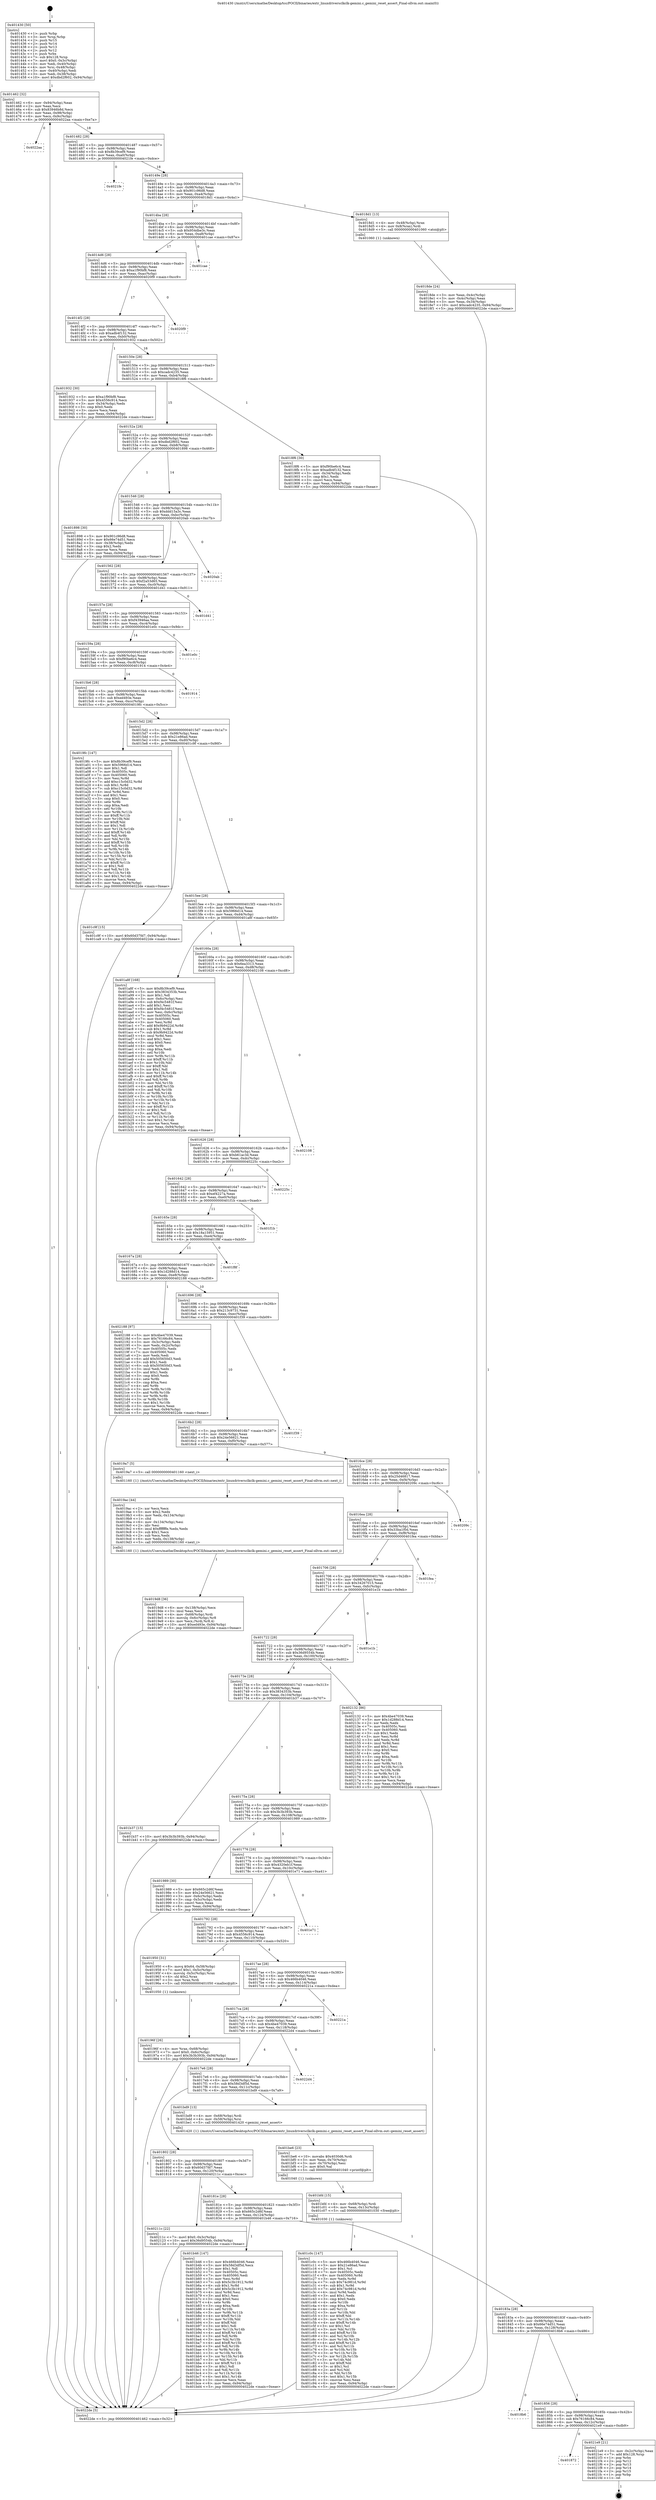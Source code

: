 digraph "0x401430" {
  label = "0x401430 (/mnt/c/Users/mathe/Desktop/tcc/POCII/binaries/extr_linuxdriversclkclk-gemini.c_gemini_reset_assert_Final-ollvm.out::main(0))"
  labelloc = "t"
  node[shape=record]

  Entry [label="",width=0.3,height=0.3,shape=circle,fillcolor=black,style=filled]
  "0x401462" [label="{
     0x401462 [32]\l
     | [instrs]\l
     &nbsp;&nbsp;0x401462 \<+6\>: mov -0x94(%rbp),%eax\l
     &nbsp;&nbsp;0x401468 \<+2\>: mov %eax,%ecx\l
     &nbsp;&nbsp;0x40146a \<+6\>: sub $0x83946b8d,%ecx\l
     &nbsp;&nbsp;0x401470 \<+6\>: mov %eax,-0x98(%rbp)\l
     &nbsp;&nbsp;0x401476 \<+6\>: mov %ecx,-0x9c(%rbp)\l
     &nbsp;&nbsp;0x40147c \<+6\>: je 00000000004022aa \<main+0xe7a\>\l
  }"]
  "0x4022aa" [label="{
     0x4022aa\l
  }", style=dashed]
  "0x401482" [label="{
     0x401482 [28]\l
     | [instrs]\l
     &nbsp;&nbsp;0x401482 \<+5\>: jmp 0000000000401487 \<main+0x57\>\l
     &nbsp;&nbsp;0x401487 \<+6\>: mov -0x98(%rbp),%eax\l
     &nbsp;&nbsp;0x40148d \<+5\>: sub $0x8b39cef9,%eax\l
     &nbsp;&nbsp;0x401492 \<+6\>: mov %eax,-0xa0(%rbp)\l
     &nbsp;&nbsp;0x401498 \<+6\>: je 00000000004021fe \<main+0xdce\>\l
  }"]
  Exit [label="",width=0.3,height=0.3,shape=circle,fillcolor=black,style=filled,peripheries=2]
  "0x4021fe" [label="{
     0x4021fe\l
  }", style=dashed]
  "0x40149e" [label="{
     0x40149e [28]\l
     | [instrs]\l
     &nbsp;&nbsp;0x40149e \<+5\>: jmp 00000000004014a3 \<main+0x73\>\l
     &nbsp;&nbsp;0x4014a3 \<+6\>: mov -0x98(%rbp),%eax\l
     &nbsp;&nbsp;0x4014a9 \<+5\>: sub $0x901c96d8,%eax\l
     &nbsp;&nbsp;0x4014ae \<+6\>: mov %eax,-0xa4(%rbp)\l
     &nbsp;&nbsp;0x4014b4 \<+6\>: je 00000000004018d1 \<main+0x4a1\>\l
  }"]
  "0x401872" [label="{
     0x401872\l
  }", style=dashed]
  "0x4018d1" [label="{
     0x4018d1 [13]\l
     | [instrs]\l
     &nbsp;&nbsp;0x4018d1 \<+4\>: mov -0x48(%rbp),%rax\l
     &nbsp;&nbsp;0x4018d5 \<+4\>: mov 0x8(%rax),%rdi\l
     &nbsp;&nbsp;0x4018d9 \<+5\>: call 0000000000401060 \<atoi@plt\>\l
     | [calls]\l
     &nbsp;&nbsp;0x401060 \{1\} (unknown)\l
  }"]
  "0x4014ba" [label="{
     0x4014ba [28]\l
     | [instrs]\l
     &nbsp;&nbsp;0x4014ba \<+5\>: jmp 00000000004014bf \<main+0x8f\>\l
     &nbsp;&nbsp;0x4014bf \<+6\>: mov -0x98(%rbp),%eax\l
     &nbsp;&nbsp;0x4014c5 \<+5\>: sub $0x954dbe3c,%eax\l
     &nbsp;&nbsp;0x4014ca \<+6\>: mov %eax,-0xa8(%rbp)\l
     &nbsp;&nbsp;0x4014d0 \<+6\>: je 0000000000401cae \<main+0x87e\>\l
  }"]
  "0x4021e9" [label="{
     0x4021e9 [21]\l
     | [instrs]\l
     &nbsp;&nbsp;0x4021e9 \<+3\>: mov -0x2c(%rbp),%eax\l
     &nbsp;&nbsp;0x4021ec \<+7\>: add $0x128,%rsp\l
     &nbsp;&nbsp;0x4021f3 \<+1\>: pop %rbx\l
     &nbsp;&nbsp;0x4021f4 \<+2\>: pop %r12\l
     &nbsp;&nbsp;0x4021f6 \<+2\>: pop %r13\l
     &nbsp;&nbsp;0x4021f8 \<+2\>: pop %r14\l
     &nbsp;&nbsp;0x4021fa \<+2\>: pop %r15\l
     &nbsp;&nbsp;0x4021fc \<+1\>: pop %rbp\l
     &nbsp;&nbsp;0x4021fd \<+1\>: ret\l
  }"]
  "0x401cae" [label="{
     0x401cae\l
  }", style=dashed]
  "0x4014d6" [label="{
     0x4014d6 [28]\l
     | [instrs]\l
     &nbsp;&nbsp;0x4014d6 \<+5\>: jmp 00000000004014db \<main+0xab\>\l
     &nbsp;&nbsp;0x4014db \<+6\>: mov -0x98(%rbp),%eax\l
     &nbsp;&nbsp;0x4014e1 \<+5\>: sub $0xa1f90bf8,%eax\l
     &nbsp;&nbsp;0x4014e6 \<+6\>: mov %eax,-0xac(%rbp)\l
     &nbsp;&nbsp;0x4014ec \<+6\>: je 00000000004020f9 \<main+0xcc9\>\l
  }"]
  "0x401856" [label="{
     0x401856 [28]\l
     | [instrs]\l
     &nbsp;&nbsp;0x401856 \<+5\>: jmp 000000000040185b \<main+0x42b\>\l
     &nbsp;&nbsp;0x40185b \<+6\>: mov -0x98(%rbp),%eax\l
     &nbsp;&nbsp;0x401861 \<+5\>: sub $0x76166c84,%eax\l
     &nbsp;&nbsp;0x401866 \<+6\>: mov %eax,-0x12c(%rbp)\l
     &nbsp;&nbsp;0x40186c \<+6\>: je 00000000004021e9 \<main+0xdb9\>\l
  }"]
  "0x4020f9" [label="{
     0x4020f9\l
  }", style=dashed]
  "0x4014f2" [label="{
     0x4014f2 [28]\l
     | [instrs]\l
     &nbsp;&nbsp;0x4014f2 \<+5\>: jmp 00000000004014f7 \<main+0xc7\>\l
     &nbsp;&nbsp;0x4014f7 \<+6\>: mov -0x98(%rbp),%eax\l
     &nbsp;&nbsp;0x4014fd \<+5\>: sub $0xadb4f132,%eax\l
     &nbsp;&nbsp;0x401502 \<+6\>: mov %eax,-0xb0(%rbp)\l
     &nbsp;&nbsp;0x401508 \<+6\>: je 0000000000401932 \<main+0x502\>\l
  }"]
  "0x4018b6" [label="{
     0x4018b6\l
  }", style=dashed]
  "0x401932" [label="{
     0x401932 [30]\l
     | [instrs]\l
     &nbsp;&nbsp;0x401932 \<+5\>: mov $0xa1f90bf8,%eax\l
     &nbsp;&nbsp;0x401937 \<+5\>: mov $0x4556c914,%ecx\l
     &nbsp;&nbsp;0x40193c \<+3\>: mov -0x34(%rbp),%edx\l
     &nbsp;&nbsp;0x40193f \<+3\>: cmp $0x0,%edx\l
     &nbsp;&nbsp;0x401942 \<+3\>: cmove %ecx,%eax\l
     &nbsp;&nbsp;0x401945 \<+6\>: mov %eax,-0x94(%rbp)\l
     &nbsp;&nbsp;0x40194b \<+5\>: jmp 00000000004022de \<main+0xeae\>\l
  }"]
  "0x40150e" [label="{
     0x40150e [28]\l
     | [instrs]\l
     &nbsp;&nbsp;0x40150e \<+5\>: jmp 0000000000401513 \<main+0xe3\>\l
     &nbsp;&nbsp;0x401513 \<+6\>: mov -0x98(%rbp),%eax\l
     &nbsp;&nbsp;0x401519 \<+5\>: sub $0xcadc4235,%eax\l
     &nbsp;&nbsp;0x40151e \<+6\>: mov %eax,-0xb4(%rbp)\l
     &nbsp;&nbsp;0x401524 \<+6\>: je 00000000004018f6 \<main+0x4c6\>\l
  }"]
  "0x401c0c" [label="{
     0x401c0c [147]\l
     | [instrs]\l
     &nbsp;&nbsp;0x401c0c \<+5\>: mov $0x466b4046,%eax\l
     &nbsp;&nbsp;0x401c11 \<+5\>: mov $0x21e86ad,%esi\l
     &nbsp;&nbsp;0x401c16 \<+2\>: mov $0x1,%cl\l
     &nbsp;&nbsp;0x401c18 \<+7\>: mov 0x40505c,%edx\l
     &nbsp;&nbsp;0x401c1f \<+8\>: mov 0x405060,%r8d\l
     &nbsp;&nbsp;0x401c27 \<+3\>: mov %edx,%r9d\l
     &nbsp;&nbsp;0x401c2a \<+7\>: sub $0x74c981d,%r9d\l
     &nbsp;&nbsp;0x401c31 \<+4\>: sub $0x1,%r9d\l
     &nbsp;&nbsp;0x401c35 \<+7\>: add $0x74c981d,%r9d\l
     &nbsp;&nbsp;0x401c3c \<+4\>: imul %r9d,%edx\l
     &nbsp;&nbsp;0x401c40 \<+3\>: and $0x1,%edx\l
     &nbsp;&nbsp;0x401c43 \<+3\>: cmp $0x0,%edx\l
     &nbsp;&nbsp;0x401c46 \<+4\>: sete %r10b\l
     &nbsp;&nbsp;0x401c4a \<+4\>: cmp $0xa,%r8d\l
     &nbsp;&nbsp;0x401c4e \<+4\>: setl %r11b\l
     &nbsp;&nbsp;0x401c52 \<+3\>: mov %r10b,%bl\l
     &nbsp;&nbsp;0x401c55 \<+3\>: xor $0xff,%bl\l
     &nbsp;&nbsp;0x401c58 \<+3\>: mov %r11b,%r14b\l
     &nbsp;&nbsp;0x401c5b \<+4\>: xor $0xff,%r14b\l
     &nbsp;&nbsp;0x401c5f \<+3\>: xor $0x1,%cl\l
     &nbsp;&nbsp;0x401c62 \<+3\>: mov %bl,%r15b\l
     &nbsp;&nbsp;0x401c65 \<+4\>: and $0xff,%r15b\l
     &nbsp;&nbsp;0x401c69 \<+3\>: and %cl,%r10b\l
     &nbsp;&nbsp;0x401c6c \<+3\>: mov %r14b,%r12b\l
     &nbsp;&nbsp;0x401c6f \<+4\>: and $0xff,%r12b\l
     &nbsp;&nbsp;0x401c73 \<+3\>: and %cl,%r11b\l
     &nbsp;&nbsp;0x401c76 \<+3\>: or %r10b,%r15b\l
     &nbsp;&nbsp;0x401c79 \<+3\>: or %r11b,%r12b\l
     &nbsp;&nbsp;0x401c7c \<+3\>: xor %r12b,%r15b\l
     &nbsp;&nbsp;0x401c7f \<+3\>: or %r14b,%bl\l
     &nbsp;&nbsp;0x401c82 \<+3\>: xor $0xff,%bl\l
     &nbsp;&nbsp;0x401c85 \<+3\>: or $0x1,%cl\l
     &nbsp;&nbsp;0x401c88 \<+2\>: and %cl,%bl\l
     &nbsp;&nbsp;0x401c8a \<+3\>: or %bl,%r15b\l
     &nbsp;&nbsp;0x401c8d \<+4\>: test $0x1,%r15b\l
     &nbsp;&nbsp;0x401c91 \<+3\>: cmovne %esi,%eax\l
     &nbsp;&nbsp;0x401c94 \<+6\>: mov %eax,-0x94(%rbp)\l
     &nbsp;&nbsp;0x401c9a \<+5\>: jmp 00000000004022de \<main+0xeae\>\l
  }"]
  "0x4018f6" [label="{
     0x4018f6 [30]\l
     | [instrs]\l
     &nbsp;&nbsp;0x4018f6 \<+5\>: mov $0xf90be6c4,%eax\l
     &nbsp;&nbsp;0x4018fb \<+5\>: mov $0xadb4f132,%ecx\l
     &nbsp;&nbsp;0x401900 \<+3\>: mov -0x34(%rbp),%edx\l
     &nbsp;&nbsp;0x401903 \<+3\>: cmp $0x1,%edx\l
     &nbsp;&nbsp;0x401906 \<+3\>: cmovl %ecx,%eax\l
     &nbsp;&nbsp;0x401909 \<+6\>: mov %eax,-0x94(%rbp)\l
     &nbsp;&nbsp;0x40190f \<+5\>: jmp 00000000004022de \<main+0xeae\>\l
  }"]
  "0x40152a" [label="{
     0x40152a [28]\l
     | [instrs]\l
     &nbsp;&nbsp;0x40152a \<+5\>: jmp 000000000040152f \<main+0xff\>\l
     &nbsp;&nbsp;0x40152f \<+6\>: mov -0x98(%rbp),%eax\l
     &nbsp;&nbsp;0x401535 \<+5\>: sub $0xdbd2f602,%eax\l
     &nbsp;&nbsp;0x40153a \<+6\>: mov %eax,-0xb8(%rbp)\l
     &nbsp;&nbsp;0x401540 \<+6\>: je 0000000000401898 \<main+0x468\>\l
  }"]
  "0x401bfd" [label="{
     0x401bfd [15]\l
     | [instrs]\l
     &nbsp;&nbsp;0x401bfd \<+4\>: mov -0x68(%rbp),%rdi\l
     &nbsp;&nbsp;0x401c01 \<+6\>: mov %eax,-0x13c(%rbp)\l
     &nbsp;&nbsp;0x401c07 \<+5\>: call 0000000000401030 \<free@plt\>\l
     | [calls]\l
     &nbsp;&nbsp;0x401030 \{1\} (unknown)\l
  }"]
  "0x401898" [label="{
     0x401898 [30]\l
     | [instrs]\l
     &nbsp;&nbsp;0x401898 \<+5\>: mov $0x901c96d8,%eax\l
     &nbsp;&nbsp;0x40189d \<+5\>: mov $0x66e74d51,%ecx\l
     &nbsp;&nbsp;0x4018a2 \<+3\>: mov -0x38(%rbp),%edx\l
     &nbsp;&nbsp;0x4018a5 \<+3\>: cmp $0x2,%edx\l
     &nbsp;&nbsp;0x4018a8 \<+3\>: cmovne %ecx,%eax\l
     &nbsp;&nbsp;0x4018ab \<+6\>: mov %eax,-0x94(%rbp)\l
     &nbsp;&nbsp;0x4018b1 \<+5\>: jmp 00000000004022de \<main+0xeae\>\l
  }"]
  "0x401546" [label="{
     0x401546 [28]\l
     | [instrs]\l
     &nbsp;&nbsp;0x401546 \<+5\>: jmp 000000000040154b \<main+0x11b\>\l
     &nbsp;&nbsp;0x40154b \<+6\>: mov -0x98(%rbp),%eax\l
     &nbsp;&nbsp;0x401551 \<+5\>: sub $0xddd15a3c,%eax\l
     &nbsp;&nbsp;0x401556 \<+6\>: mov %eax,-0xbc(%rbp)\l
     &nbsp;&nbsp;0x40155c \<+6\>: je 00000000004020ab \<main+0xc7b\>\l
  }"]
  "0x4022de" [label="{
     0x4022de [5]\l
     | [instrs]\l
     &nbsp;&nbsp;0x4022de \<+5\>: jmp 0000000000401462 \<main+0x32\>\l
  }"]
  "0x401430" [label="{
     0x401430 [50]\l
     | [instrs]\l
     &nbsp;&nbsp;0x401430 \<+1\>: push %rbp\l
     &nbsp;&nbsp;0x401431 \<+3\>: mov %rsp,%rbp\l
     &nbsp;&nbsp;0x401434 \<+2\>: push %r15\l
     &nbsp;&nbsp;0x401436 \<+2\>: push %r14\l
     &nbsp;&nbsp;0x401438 \<+2\>: push %r13\l
     &nbsp;&nbsp;0x40143a \<+2\>: push %r12\l
     &nbsp;&nbsp;0x40143c \<+1\>: push %rbx\l
     &nbsp;&nbsp;0x40143d \<+7\>: sub $0x128,%rsp\l
     &nbsp;&nbsp;0x401444 \<+7\>: movl $0x0,-0x3c(%rbp)\l
     &nbsp;&nbsp;0x40144b \<+3\>: mov %edi,-0x40(%rbp)\l
     &nbsp;&nbsp;0x40144e \<+4\>: mov %rsi,-0x48(%rbp)\l
     &nbsp;&nbsp;0x401452 \<+3\>: mov -0x40(%rbp),%edi\l
     &nbsp;&nbsp;0x401455 \<+3\>: mov %edi,-0x38(%rbp)\l
     &nbsp;&nbsp;0x401458 \<+10\>: movl $0xdbd2f602,-0x94(%rbp)\l
  }"]
  "0x4018de" [label="{
     0x4018de [24]\l
     | [instrs]\l
     &nbsp;&nbsp;0x4018de \<+3\>: mov %eax,-0x4c(%rbp)\l
     &nbsp;&nbsp;0x4018e1 \<+3\>: mov -0x4c(%rbp),%eax\l
     &nbsp;&nbsp;0x4018e4 \<+3\>: mov %eax,-0x34(%rbp)\l
     &nbsp;&nbsp;0x4018e7 \<+10\>: movl $0xcadc4235,-0x94(%rbp)\l
     &nbsp;&nbsp;0x4018f1 \<+5\>: jmp 00000000004022de \<main+0xeae\>\l
  }"]
  "0x401be6" [label="{
     0x401be6 [23]\l
     | [instrs]\l
     &nbsp;&nbsp;0x401be6 \<+10\>: movabs $0x4030d6,%rdi\l
     &nbsp;&nbsp;0x401bf0 \<+3\>: mov %eax,-0x70(%rbp)\l
     &nbsp;&nbsp;0x401bf3 \<+3\>: mov -0x70(%rbp),%esi\l
     &nbsp;&nbsp;0x401bf6 \<+2\>: mov $0x0,%al\l
     &nbsp;&nbsp;0x401bf8 \<+5\>: call 0000000000401040 \<printf@plt\>\l
     | [calls]\l
     &nbsp;&nbsp;0x401040 \{1\} (unknown)\l
  }"]
  "0x4020ab" [label="{
     0x4020ab\l
  }", style=dashed]
  "0x401562" [label="{
     0x401562 [28]\l
     | [instrs]\l
     &nbsp;&nbsp;0x401562 \<+5\>: jmp 0000000000401567 \<main+0x137\>\l
     &nbsp;&nbsp;0x401567 \<+6\>: mov -0x98(%rbp),%eax\l
     &nbsp;&nbsp;0x40156d \<+5\>: sub $0xf2a53d65,%eax\l
     &nbsp;&nbsp;0x401572 \<+6\>: mov %eax,-0xc0(%rbp)\l
     &nbsp;&nbsp;0x401578 \<+6\>: je 0000000000401d41 \<main+0x911\>\l
  }"]
  "0x40183a" [label="{
     0x40183a [28]\l
     | [instrs]\l
     &nbsp;&nbsp;0x40183a \<+5\>: jmp 000000000040183f \<main+0x40f\>\l
     &nbsp;&nbsp;0x40183f \<+6\>: mov -0x98(%rbp),%eax\l
     &nbsp;&nbsp;0x401845 \<+5\>: sub $0x66e74d51,%eax\l
     &nbsp;&nbsp;0x40184a \<+6\>: mov %eax,-0x128(%rbp)\l
     &nbsp;&nbsp;0x401850 \<+6\>: je 00000000004018b6 \<main+0x486\>\l
  }"]
  "0x401d41" [label="{
     0x401d41\l
  }", style=dashed]
  "0x40157e" [label="{
     0x40157e [28]\l
     | [instrs]\l
     &nbsp;&nbsp;0x40157e \<+5\>: jmp 0000000000401583 \<main+0x153\>\l
     &nbsp;&nbsp;0x401583 \<+6\>: mov -0x98(%rbp),%eax\l
     &nbsp;&nbsp;0x401589 \<+5\>: sub $0xf43946aa,%eax\l
     &nbsp;&nbsp;0x40158e \<+6\>: mov %eax,-0xc4(%rbp)\l
     &nbsp;&nbsp;0x401594 \<+6\>: je 0000000000401e0c \<main+0x9dc\>\l
  }"]
  "0x401b46" [label="{
     0x401b46 [147]\l
     | [instrs]\l
     &nbsp;&nbsp;0x401b46 \<+5\>: mov $0x466b4046,%eax\l
     &nbsp;&nbsp;0x401b4b \<+5\>: mov $0x58d3df5d,%ecx\l
     &nbsp;&nbsp;0x401b50 \<+2\>: mov $0x1,%dl\l
     &nbsp;&nbsp;0x401b52 \<+7\>: mov 0x40505c,%esi\l
     &nbsp;&nbsp;0x401b59 \<+7\>: mov 0x405060,%edi\l
     &nbsp;&nbsp;0x401b60 \<+3\>: mov %esi,%r8d\l
     &nbsp;&nbsp;0x401b63 \<+7\>: sub $0x5c3b1912,%r8d\l
     &nbsp;&nbsp;0x401b6a \<+4\>: sub $0x1,%r8d\l
     &nbsp;&nbsp;0x401b6e \<+7\>: add $0x5c3b1912,%r8d\l
     &nbsp;&nbsp;0x401b75 \<+4\>: imul %r8d,%esi\l
     &nbsp;&nbsp;0x401b79 \<+3\>: and $0x1,%esi\l
     &nbsp;&nbsp;0x401b7c \<+3\>: cmp $0x0,%esi\l
     &nbsp;&nbsp;0x401b7f \<+4\>: sete %r9b\l
     &nbsp;&nbsp;0x401b83 \<+3\>: cmp $0xa,%edi\l
     &nbsp;&nbsp;0x401b86 \<+4\>: setl %r10b\l
     &nbsp;&nbsp;0x401b8a \<+3\>: mov %r9b,%r11b\l
     &nbsp;&nbsp;0x401b8d \<+4\>: xor $0xff,%r11b\l
     &nbsp;&nbsp;0x401b91 \<+3\>: mov %r10b,%bl\l
     &nbsp;&nbsp;0x401b94 \<+3\>: xor $0xff,%bl\l
     &nbsp;&nbsp;0x401b97 \<+3\>: xor $0x1,%dl\l
     &nbsp;&nbsp;0x401b9a \<+3\>: mov %r11b,%r14b\l
     &nbsp;&nbsp;0x401b9d \<+4\>: and $0xff,%r14b\l
     &nbsp;&nbsp;0x401ba1 \<+3\>: and %dl,%r9b\l
     &nbsp;&nbsp;0x401ba4 \<+3\>: mov %bl,%r15b\l
     &nbsp;&nbsp;0x401ba7 \<+4\>: and $0xff,%r15b\l
     &nbsp;&nbsp;0x401bab \<+3\>: and %dl,%r10b\l
     &nbsp;&nbsp;0x401bae \<+3\>: or %r9b,%r14b\l
     &nbsp;&nbsp;0x401bb1 \<+3\>: or %r10b,%r15b\l
     &nbsp;&nbsp;0x401bb4 \<+3\>: xor %r15b,%r14b\l
     &nbsp;&nbsp;0x401bb7 \<+3\>: or %bl,%r11b\l
     &nbsp;&nbsp;0x401bba \<+4\>: xor $0xff,%r11b\l
     &nbsp;&nbsp;0x401bbe \<+3\>: or $0x1,%dl\l
     &nbsp;&nbsp;0x401bc1 \<+3\>: and %dl,%r11b\l
     &nbsp;&nbsp;0x401bc4 \<+3\>: or %r11b,%r14b\l
     &nbsp;&nbsp;0x401bc7 \<+4\>: test $0x1,%r14b\l
     &nbsp;&nbsp;0x401bcb \<+3\>: cmovne %ecx,%eax\l
     &nbsp;&nbsp;0x401bce \<+6\>: mov %eax,-0x94(%rbp)\l
     &nbsp;&nbsp;0x401bd4 \<+5\>: jmp 00000000004022de \<main+0xeae\>\l
  }"]
  "0x401e0c" [label="{
     0x401e0c\l
  }", style=dashed]
  "0x40159a" [label="{
     0x40159a [28]\l
     | [instrs]\l
     &nbsp;&nbsp;0x40159a \<+5\>: jmp 000000000040159f \<main+0x16f\>\l
     &nbsp;&nbsp;0x40159f \<+6\>: mov -0x98(%rbp),%eax\l
     &nbsp;&nbsp;0x4015a5 \<+5\>: sub $0xf90be6c4,%eax\l
     &nbsp;&nbsp;0x4015aa \<+6\>: mov %eax,-0xc8(%rbp)\l
     &nbsp;&nbsp;0x4015b0 \<+6\>: je 0000000000401914 \<main+0x4e4\>\l
  }"]
  "0x40181e" [label="{
     0x40181e [28]\l
     | [instrs]\l
     &nbsp;&nbsp;0x40181e \<+5\>: jmp 0000000000401823 \<main+0x3f3\>\l
     &nbsp;&nbsp;0x401823 \<+6\>: mov -0x98(%rbp),%eax\l
     &nbsp;&nbsp;0x401829 \<+5\>: sub $0x665c2d6f,%eax\l
     &nbsp;&nbsp;0x40182e \<+6\>: mov %eax,-0x124(%rbp)\l
     &nbsp;&nbsp;0x401834 \<+6\>: je 0000000000401b46 \<main+0x716\>\l
  }"]
  "0x401914" [label="{
     0x401914\l
  }", style=dashed]
  "0x4015b6" [label="{
     0x4015b6 [28]\l
     | [instrs]\l
     &nbsp;&nbsp;0x4015b6 \<+5\>: jmp 00000000004015bb \<main+0x18b\>\l
     &nbsp;&nbsp;0x4015bb \<+6\>: mov -0x98(%rbp),%eax\l
     &nbsp;&nbsp;0x4015c1 \<+5\>: sub $0xed493e,%eax\l
     &nbsp;&nbsp;0x4015c6 \<+6\>: mov %eax,-0xcc(%rbp)\l
     &nbsp;&nbsp;0x4015cc \<+6\>: je 00000000004019fc \<main+0x5cc\>\l
  }"]
  "0x40211c" [label="{
     0x40211c [22]\l
     | [instrs]\l
     &nbsp;&nbsp;0x40211c \<+7\>: movl $0x0,-0x3c(%rbp)\l
     &nbsp;&nbsp;0x402123 \<+10\>: movl $0x36d9554b,-0x94(%rbp)\l
     &nbsp;&nbsp;0x40212d \<+5\>: jmp 00000000004022de \<main+0xeae\>\l
  }"]
  "0x4019fc" [label="{
     0x4019fc [147]\l
     | [instrs]\l
     &nbsp;&nbsp;0x4019fc \<+5\>: mov $0x8b39cef9,%eax\l
     &nbsp;&nbsp;0x401a01 \<+5\>: mov $0x5966d14,%ecx\l
     &nbsp;&nbsp;0x401a06 \<+2\>: mov $0x1,%dl\l
     &nbsp;&nbsp;0x401a08 \<+7\>: mov 0x40505c,%esi\l
     &nbsp;&nbsp;0x401a0f \<+7\>: mov 0x405060,%edi\l
     &nbsp;&nbsp;0x401a16 \<+3\>: mov %esi,%r8d\l
     &nbsp;&nbsp;0x401a19 \<+7\>: add $0xc15c0d32,%r8d\l
     &nbsp;&nbsp;0x401a20 \<+4\>: sub $0x1,%r8d\l
     &nbsp;&nbsp;0x401a24 \<+7\>: sub $0xc15c0d32,%r8d\l
     &nbsp;&nbsp;0x401a2b \<+4\>: imul %r8d,%esi\l
     &nbsp;&nbsp;0x401a2f \<+3\>: and $0x1,%esi\l
     &nbsp;&nbsp;0x401a32 \<+3\>: cmp $0x0,%esi\l
     &nbsp;&nbsp;0x401a35 \<+4\>: sete %r9b\l
     &nbsp;&nbsp;0x401a39 \<+3\>: cmp $0xa,%edi\l
     &nbsp;&nbsp;0x401a3c \<+4\>: setl %r10b\l
     &nbsp;&nbsp;0x401a40 \<+3\>: mov %r9b,%r11b\l
     &nbsp;&nbsp;0x401a43 \<+4\>: xor $0xff,%r11b\l
     &nbsp;&nbsp;0x401a47 \<+3\>: mov %r10b,%bl\l
     &nbsp;&nbsp;0x401a4a \<+3\>: xor $0xff,%bl\l
     &nbsp;&nbsp;0x401a4d \<+3\>: xor $0x1,%dl\l
     &nbsp;&nbsp;0x401a50 \<+3\>: mov %r11b,%r14b\l
     &nbsp;&nbsp;0x401a53 \<+4\>: and $0xff,%r14b\l
     &nbsp;&nbsp;0x401a57 \<+3\>: and %dl,%r9b\l
     &nbsp;&nbsp;0x401a5a \<+3\>: mov %bl,%r15b\l
     &nbsp;&nbsp;0x401a5d \<+4\>: and $0xff,%r15b\l
     &nbsp;&nbsp;0x401a61 \<+3\>: and %dl,%r10b\l
     &nbsp;&nbsp;0x401a64 \<+3\>: or %r9b,%r14b\l
     &nbsp;&nbsp;0x401a67 \<+3\>: or %r10b,%r15b\l
     &nbsp;&nbsp;0x401a6a \<+3\>: xor %r15b,%r14b\l
     &nbsp;&nbsp;0x401a6d \<+3\>: or %bl,%r11b\l
     &nbsp;&nbsp;0x401a70 \<+4\>: xor $0xff,%r11b\l
     &nbsp;&nbsp;0x401a74 \<+3\>: or $0x1,%dl\l
     &nbsp;&nbsp;0x401a77 \<+3\>: and %dl,%r11b\l
     &nbsp;&nbsp;0x401a7a \<+3\>: or %r11b,%r14b\l
     &nbsp;&nbsp;0x401a7d \<+4\>: test $0x1,%r14b\l
     &nbsp;&nbsp;0x401a81 \<+3\>: cmovne %ecx,%eax\l
     &nbsp;&nbsp;0x401a84 \<+6\>: mov %eax,-0x94(%rbp)\l
     &nbsp;&nbsp;0x401a8a \<+5\>: jmp 00000000004022de \<main+0xeae\>\l
  }"]
  "0x4015d2" [label="{
     0x4015d2 [28]\l
     | [instrs]\l
     &nbsp;&nbsp;0x4015d2 \<+5\>: jmp 00000000004015d7 \<main+0x1a7\>\l
     &nbsp;&nbsp;0x4015d7 \<+6\>: mov -0x98(%rbp),%eax\l
     &nbsp;&nbsp;0x4015dd \<+5\>: sub $0x21e86ad,%eax\l
     &nbsp;&nbsp;0x4015e2 \<+6\>: mov %eax,-0xd0(%rbp)\l
     &nbsp;&nbsp;0x4015e8 \<+6\>: je 0000000000401c9f \<main+0x86f\>\l
  }"]
  "0x401802" [label="{
     0x401802 [28]\l
     | [instrs]\l
     &nbsp;&nbsp;0x401802 \<+5\>: jmp 0000000000401807 \<main+0x3d7\>\l
     &nbsp;&nbsp;0x401807 \<+6\>: mov -0x98(%rbp),%eax\l
     &nbsp;&nbsp;0x40180d \<+5\>: sub $0x60d37fd7,%eax\l
     &nbsp;&nbsp;0x401812 \<+6\>: mov %eax,-0x120(%rbp)\l
     &nbsp;&nbsp;0x401818 \<+6\>: je 000000000040211c \<main+0xcec\>\l
  }"]
  "0x401c9f" [label="{
     0x401c9f [15]\l
     | [instrs]\l
     &nbsp;&nbsp;0x401c9f \<+10\>: movl $0x60d37fd7,-0x94(%rbp)\l
     &nbsp;&nbsp;0x401ca9 \<+5\>: jmp 00000000004022de \<main+0xeae\>\l
  }"]
  "0x4015ee" [label="{
     0x4015ee [28]\l
     | [instrs]\l
     &nbsp;&nbsp;0x4015ee \<+5\>: jmp 00000000004015f3 \<main+0x1c3\>\l
     &nbsp;&nbsp;0x4015f3 \<+6\>: mov -0x98(%rbp),%eax\l
     &nbsp;&nbsp;0x4015f9 \<+5\>: sub $0x5966d14,%eax\l
     &nbsp;&nbsp;0x4015fe \<+6\>: mov %eax,-0xd4(%rbp)\l
     &nbsp;&nbsp;0x401604 \<+6\>: je 0000000000401a8f \<main+0x65f\>\l
  }"]
  "0x401bd9" [label="{
     0x401bd9 [13]\l
     | [instrs]\l
     &nbsp;&nbsp;0x401bd9 \<+4\>: mov -0x68(%rbp),%rdi\l
     &nbsp;&nbsp;0x401bdd \<+4\>: mov -0x58(%rbp),%rsi\l
     &nbsp;&nbsp;0x401be1 \<+5\>: call 0000000000401420 \<gemini_reset_assert\>\l
     | [calls]\l
     &nbsp;&nbsp;0x401420 \{1\} (/mnt/c/Users/mathe/Desktop/tcc/POCII/binaries/extr_linuxdriversclkclk-gemini.c_gemini_reset_assert_Final-ollvm.out::gemini_reset_assert)\l
  }"]
  "0x401a8f" [label="{
     0x401a8f [168]\l
     | [instrs]\l
     &nbsp;&nbsp;0x401a8f \<+5\>: mov $0x8b39cef9,%eax\l
     &nbsp;&nbsp;0x401a94 \<+5\>: mov $0x3834353b,%ecx\l
     &nbsp;&nbsp;0x401a99 \<+2\>: mov $0x1,%dl\l
     &nbsp;&nbsp;0x401a9b \<+3\>: mov -0x6c(%rbp),%esi\l
     &nbsp;&nbsp;0x401a9e \<+6\>: sub $0xf4c5481f,%esi\l
     &nbsp;&nbsp;0x401aa4 \<+3\>: add $0x1,%esi\l
     &nbsp;&nbsp;0x401aa7 \<+6\>: add $0xf4c5481f,%esi\l
     &nbsp;&nbsp;0x401aad \<+3\>: mov %esi,-0x6c(%rbp)\l
     &nbsp;&nbsp;0x401ab0 \<+7\>: mov 0x40505c,%esi\l
     &nbsp;&nbsp;0x401ab7 \<+7\>: mov 0x405060,%edi\l
     &nbsp;&nbsp;0x401abe \<+3\>: mov %esi,%r8d\l
     &nbsp;&nbsp;0x401ac1 \<+7\>: add $0x9b9422d,%r8d\l
     &nbsp;&nbsp;0x401ac8 \<+4\>: sub $0x1,%r8d\l
     &nbsp;&nbsp;0x401acc \<+7\>: sub $0x9b9422d,%r8d\l
     &nbsp;&nbsp;0x401ad3 \<+4\>: imul %r8d,%esi\l
     &nbsp;&nbsp;0x401ad7 \<+3\>: and $0x1,%esi\l
     &nbsp;&nbsp;0x401ada \<+3\>: cmp $0x0,%esi\l
     &nbsp;&nbsp;0x401add \<+4\>: sete %r9b\l
     &nbsp;&nbsp;0x401ae1 \<+3\>: cmp $0xa,%edi\l
     &nbsp;&nbsp;0x401ae4 \<+4\>: setl %r10b\l
     &nbsp;&nbsp;0x401ae8 \<+3\>: mov %r9b,%r11b\l
     &nbsp;&nbsp;0x401aeb \<+4\>: xor $0xff,%r11b\l
     &nbsp;&nbsp;0x401aef \<+3\>: mov %r10b,%bl\l
     &nbsp;&nbsp;0x401af2 \<+3\>: xor $0xff,%bl\l
     &nbsp;&nbsp;0x401af5 \<+3\>: xor $0x1,%dl\l
     &nbsp;&nbsp;0x401af8 \<+3\>: mov %r11b,%r14b\l
     &nbsp;&nbsp;0x401afb \<+4\>: and $0xff,%r14b\l
     &nbsp;&nbsp;0x401aff \<+3\>: and %dl,%r9b\l
     &nbsp;&nbsp;0x401b02 \<+3\>: mov %bl,%r15b\l
     &nbsp;&nbsp;0x401b05 \<+4\>: and $0xff,%r15b\l
     &nbsp;&nbsp;0x401b09 \<+3\>: and %dl,%r10b\l
     &nbsp;&nbsp;0x401b0c \<+3\>: or %r9b,%r14b\l
     &nbsp;&nbsp;0x401b0f \<+3\>: or %r10b,%r15b\l
     &nbsp;&nbsp;0x401b12 \<+3\>: xor %r15b,%r14b\l
     &nbsp;&nbsp;0x401b15 \<+3\>: or %bl,%r11b\l
     &nbsp;&nbsp;0x401b18 \<+4\>: xor $0xff,%r11b\l
     &nbsp;&nbsp;0x401b1c \<+3\>: or $0x1,%dl\l
     &nbsp;&nbsp;0x401b1f \<+3\>: and %dl,%r11b\l
     &nbsp;&nbsp;0x401b22 \<+3\>: or %r11b,%r14b\l
     &nbsp;&nbsp;0x401b25 \<+4\>: test $0x1,%r14b\l
     &nbsp;&nbsp;0x401b29 \<+3\>: cmovne %ecx,%eax\l
     &nbsp;&nbsp;0x401b2c \<+6\>: mov %eax,-0x94(%rbp)\l
     &nbsp;&nbsp;0x401b32 \<+5\>: jmp 00000000004022de \<main+0xeae\>\l
  }"]
  "0x40160a" [label="{
     0x40160a [28]\l
     | [instrs]\l
     &nbsp;&nbsp;0x40160a \<+5\>: jmp 000000000040160f \<main+0x1df\>\l
     &nbsp;&nbsp;0x40160f \<+6\>: mov -0x98(%rbp),%eax\l
     &nbsp;&nbsp;0x401615 \<+5\>: sub $0x6ea3313,%eax\l
     &nbsp;&nbsp;0x40161a \<+6\>: mov %eax,-0xd8(%rbp)\l
     &nbsp;&nbsp;0x401620 \<+6\>: je 0000000000402108 \<main+0xcd8\>\l
  }"]
  "0x4017e6" [label="{
     0x4017e6 [28]\l
     | [instrs]\l
     &nbsp;&nbsp;0x4017e6 \<+5\>: jmp 00000000004017eb \<main+0x3bb\>\l
     &nbsp;&nbsp;0x4017eb \<+6\>: mov -0x98(%rbp),%eax\l
     &nbsp;&nbsp;0x4017f1 \<+5\>: sub $0x58d3df5d,%eax\l
     &nbsp;&nbsp;0x4017f6 \<+6\>: mov %eax,-0x11c(%rbp)\l
     &nbsp;&nbsp;0x4017fc \<+6\>: je 0000000000401bd9 \<main+0x7a9\>\l
  }"]
  "0x402108" [label="{
     0x402108\l
  }", style=dashed]
  "0x401626" [label="{
     0x401626 [28]\l
     | [instrs]\l
     &nbsp;&nbsp;0x401626 \<+5\>: jmp 000000000040162b \<main+0x1fb\>\l
     &nbsp;&nbsp;0x40162b \<+6\>: mov -0x98(%rbp),%eax\l
     &nbsp;&nbsp;0x401631 \<+5\>: sub $0xb61ac3d,%eax\l
     &nbsp;&nbsp;0x401636 \<+6\>: mov %eax,-0xdc(%rbp)\l
     &nbsp;&nbsp;0x40163c \<+6\>: je 000000000040225c \<main+0xe2c\>\l
  }"]
  "0x4022d4" [label="{
     0x4022d4\l
  }", style=dashed]
  "0x40225c" [label="{
     0x40225c\l
  }", style=dashed]
  "0x401642" [label="{
     0x401642 [28]\l
     | [instrs]\l
     &nbsp;&nbsp;0x401642 \<+5\>: jmp 0000000000401647 \<main+0x217\>\l
     &nbsp;&nbsp;0x401647 \<+6\>: mov -0x98(%rbp),%eax\l
     &nbsp;&nbsp;0x40164d \<+5\>: sub $0xef4227a,%eax\l
     &nbsp;&nbsp;0x401652 \<+6\>: mov %eax,-0xe0(%rbp)\l
     &nbsp;&nbsp;0x401658 \<+6\>: je 0000000000401f1b \<main+0xaeb\>\l
  }"]
  "0x4017ca" [label="{
     0x4017ca [28]\l
     | [instrs]\l
     &nbsp;&nbsp;0x4017ca \<+5\>: jmp 00000000004017cf \<main+0x39f\>\l
     &nbsp;&nbsp;0x4017cf \<+6\>: mov -0x98(%rbp),%eax\l
     &nbsp;&nbsp;0x4017d5 \<+5\>: sub $0x4be47039,%eax\l
     &nbsp;&nbsp;0x4017da \<+6\>: mov %eax,-0x118(%rbp)\l
     &nbsp;&nbsp;0x4017e0 \<+6\>: je 00000000004022d4 \<main+0xea4\>\l
  }"]
  "0x401f1b" [label="{
     0x401f1b\l
  }", style=dashed]
  "0x40165e" [label="{
     0x40165e [28]\l
     | [instrs]\l
     &nbsp;&nbsp;0x40165e \<+5\>: jmp 0000000000401663 \<main+0x233\>\l
     &nbsp;&nbsp;0x401663 \<+6\>: mov -0x98(%rbp),%eax\l
     &nbsp;&nbsp;0x401669 \<+5\>: sub $0x18a15951,%eax\l
     &nbsp;&nbsp;0x40166e \<+6\>: mov %eax,-0xe4(%rbp)\l
     &nbsp;&nbsp;0x401674 \<+6\>: je 0000000000401f8f \<main+0xb5f\>\l
  }"]
  "0x40221a" [label="{
     0x40221a\l
  }", style=dashed]
  "0x401f8f" [label="{
     0x401f8f\l
  }", style=dashed]
  "0x40167a" [label="{
     0x40167a [28]\l
     | [instrs]\l
     &nbsp;&nbsp;0x40167a \<+5\>: jmp 000000000040167f \<main+0x24f\>\l
     &nbsp;&nbsp;0x40167f \<+6\>: mov -0x98(%rbp),%eax\l
     &nbsp;&nbsp;0x401685 \<+5\>: sub $0x1d288d14,%eax\l
     &nbsp;&nbsp;0x40168a \<+6\>: mov %eax,-0xe8(%rbp)\l
     &nbsp;&nbsp;0x401690 \<+6\>: je 0000000000402188 \<main+0xd58\>\l
  }"]
  "0x4019d8" [label="{
     0x4019d8 [36]\l
     | [instrs]\l
     &nbsp;&nbsp;0x4019d8 \<+6\>: mov -0x138(%rbp),%ecx\l
     &nbsp;&nbsp;0x4019de \<+3\>: imul %eax,%ecx\l
     &nbsp;&nbsp;0x4019e1 \<+4\>: mov -0x68(%rbp),%rdi\l
     &nbsp;&nbsp;0x4019e5 \<+4\>: movslq -0x6c(%rbp),%r8\l
     &nbsp;&nbsp;0x4019e9 \<+4\>: mov %ecx,(%rdi,%r8,4)\l
     &nbsp;&nbsp;0x4019ed \<+10\>: movl $0xed493e,-0x94(%rbp)\l
     &nbsp;&nbsp;0x4019f7 \<+5\>: jmp 00000000004022de \<main+0xeae\>\l
  }"]
  "0x402188" [label="{
     0x402188 [97]\l
     | [instrs]\l
     &nbsp;&nbsp;0x402188 \<+5\>: mov $0x4be47039,%eax\l
     &nbsp;&nbsp;0x40218d \<+5\>: mov $0x76166c84,%ecx\l
     &nbsp;&nbsp;0x402192 \<+3\>: mov -0x3c(%rbp),%edx\l
     &nbsp;&nbsp;0x402195 \<+3\>: mov %edx,-0x2c(%rbp)\l
     &nbsp;&nbsp;0x402198 \<+7\>: mov 0x40505c,%edx\l
     &nbsp;&nbsp;0x40219f \<+7\>: mov 0x405060,%esi\l
     &nbsp;&nbsp;0x4021a6 \<+2\>: mov %edx,%edi\l
     &nbsp;&nbsp;0x4021a8 \<+6\>: add $0x505650d3,%edi\l
     &nbsp;&nbsp;0x4021ae \<+3\>: sub $0x1,%edi\l
     &nbsp;&nbsp;0x4021b1 \<+6\>: sub $0x505650d3,%edi\l
     &nbsp;&nbsp;0x4021b7 \<+3\>: imul %edi,%edx\l
     &nbsp;&nbsp;0x4021ba \<+3\>: and $0x1,%edx\l
     &nbsp;&nbsp;0x4021bd \<+3\>: cmp $0x0,%edx\l
     &nbsp;&nbsp;0x4021c0 \<+4\>: sete %r8b\l
     &nbsp;&nbsp;0x4021c4 \<+3\>: cmp $0xa,%esi\l
     &nbsp;&nbsp;0x4021c7 \<+4\>: setl %r9b\l
     &nbsp;&nbsp;0x4021cb \<+3\>: mov %r8b,%r10b\l
     &nbsp;&nbsp;0x4021ce \<+3\>: and %r9b,%r10b\l
     &nbsp;&nbsp;0x4021d1 \<+3\>: xor %r9b,%r8b\l
     &nbsp;&nbsp;0x4021d4 \<+3\>: or %r8b,%r10b\l
     &nbsp;&nbsp;0x4021d7 \<+4\>: test $0x1,%r10b\l
     &nbsp;&nbsp;0x4021db \<+3\>: cmovne %ecx,%eax\l
     &nbsp;&nbsp;0x4021de \<+6\>: mov %eax,-0x94(%rbp)\l
     &nbsp;&nbsp;0x4021e4 \<+5\>: jmp 00000000004022de \<main+0xeae\>\l
  }"]
  "0x401696" [label="{
     0x401696 [28]\l
     | [instrs]\l
     &nbsp;&nbsp;0x401696 \<+5\>: jmp 000000000040169b \<main+0x26b\>\l
     &nbsp;&nbsp;0x40169b \<+6\>: mov -0x98(%rbp),%eax\l
     &nbsp;&nbsp;0x4016a1 \<+5\>: sub $0x213c9731,%eax\l
     &nbsp;&nbsp;0x4016a6 \<+6\>: mov %eax,-0xec(%rbp)\l
     &nbsp;&nbsp;0x4016ac \<+6\>: je 0000000000401f39 \<main+0xb09\>\l
  }"]
  "0x4019ac" [label="{
     0x4019ac [44]\l
     | [instrs]\l
     &nbsp;&nbsp;0x4019ac \<+2\>: xor %ecx,%ecx\l
     &nbsp;&nbsp;0x4019ae \<+5\>: mov $0x2,%edx\l
     &nbsp;&nbsp;0x4019b3 \<+6\>: mov %edx,-0x134(%rbp)\l
     &nbsp;&nbsp;0x4019b9 \<+1\>: cltd\l
     &nbsp;&nbsp;0x4019ba \<+6\>: mov -0x134(%rbp),%esi\l
     &nbsp;&nbsp;0x4019c0 \<+2\>: idiv %esi\l
     &nbsp;&nbsp;0x4019c2 \<+6\>: imul $0xfffffffe,%edx,%edx\l
     &nbsp;&nbsp;0x4019c8 \<+3\>: sub $0x1,%ecx\l
     &nbsp;&nbsp;0x4019cb \<+2\>: sub %ecx,%edx\l
     &nbsp;&nbsp;0x4019cd \<+6\>: mov %edx,-0x138(%rbp)\l
     &nbsp;&nbsp;0x4019d3 \<+5\>: call 0000000000401160 \<next_i\>\l
     | [calls]\l
     &nbsp;&nbsp;0x401160 \{1\} (/mnt/c/Users/mathe/Desktop/tcc/POCII/binaries/extr_linuxdriversclkclk-gemini.c_gemini_reset_assert_Final-ollvm.out::next_i)\l
  }"]
  "0x401f39" [label="{
     0x401f39\l
  }", style=dashed]
  "0x4016b2" [label="{
     0x4016b2 [28]\l
     | [instrs]\l
     &nbsp;&nbsp;0x4016b2 \<+5\>: jmp 00000000004016b7 \<main+0x287\>\l
     &nbsp;&nbsp;0x4016b7 \<+6\>: mov -0x98(%rbp),%eax\l
     &nbsp;&nbsp;0x4016bd \<+5\>: sub $0x24e56621,%eax\l
     &nbsp;&nbsp;0x4016c2 \<+6\>: mov %eax,-0xf0(%rbp)\l
     &nbsp;&nbsp;0x4016c8 \<+6\>: je 00000000004019a7 \<main+0x577\>\l
  }"]
  "0x40196f" [label="{
     0x40196f [26]\l
     | [instrs]\l
     &nbsp;&nbsp;0x40196f \<+4\>: mov %rax,-0x68(%rbp)\l
     &nbsp;&nbsp;0x401973 \<+7\>: movl $0x0,-0x6c(%rbp)\l
     &nbsp;&nbsp;0x40197a \<+10\>: movl $0x3b3b393b,-0x94(%rbp)\l
     &nbsp;&nbsp;0x401984 \<+5\>: jmp 00000000004022de \<main+0xeae\>\l
  }"]
  "0x4019a7" [label="{
     0x4019a7 [5]\l
     | [instrs]\l
     &nbsp;&nbsp;0x4019a7 \<+5\>: call 0000000000401160 \<next_i\>\l
     | [calls]\l
     &nbsp;&nbsp;0x401160 \{1\} (/mnt/c/Users/mathe/Desktop/tcc/POCII/binaries/extr_linuxdriversclkclk-gemini.c_gemini_reset_assert_Final-ollvm.out::next_i)\l
  }"]
  "0x4016ce" [label="{
     0x4016ce [28]\l
     | [instrs]\l
     &nbsp;&nbsp;0x4016ce \<+5\>: jmp 00000000004016d3 \<main+0x2a3\>\l
     &nbsp;&nbsp;0x4016d3 \<+6\>: mov -0x98(%rbp),%eax\l
     &nbsp;&nbsp;0x4016d9 \<+5\>: sub $0x25d46817,%eax\l
     &nbsp;&nbsp;0x4016de \<+6\>: mov %eax,-0xf4(%rbp)\l
     &nbsp;&nbsp;0x4016e4 \<+6\>: je 000000000040209c \<main+0xc6c\>\l
  }"]
  "0x4017ae" [label="{
     0x4017ae [28]\l
     | [instrs]\l
     &nbsp;&nbsp;0x4017ae \<+5\>: jmp 00000000004017b3 \<main+0x383\>\l
     &nbsp;&nbsp;0x4017b3 \<+6\>: mov -0x98(%rbp),%eax\l
     &nbsp;&nbsp;0x4017b9 \<+5\>: sub $0x466b4046,%eax\l
     &nbsp;&nbsp;0x4017be \<+6\>: mov %eax,-0x114(%rbp)\l
     &nbsp;&nbsp;0x4017c4 \<+6\>: je 000000000040221a \<main+0xdea\>\l
  }"]
  "0x40209c" [label="{
     0x40209c\l
  }", style=dashed]
  "0x4016ea" [label="{
     0x4016ea [28]\l
     | [instrs]\l
     &nbsp;&nbsp;0x4016ea \<+5\>: jmp 00000000004016ef \<main+0x2bf\>\l
     &nbsp;&nbsp;0x4016ef \<+6\>: mov -0x98(%rbp),%eax\l
     &nbsp;&nbsp;0x4016f5 \<+5\>: sub $0x33ba1f0d,%eax\l
     &nbsp;&nbsp;0x4016fa \<+6\>: mov %eax,-0xf8(%rbp)\l
     &nbsp;&nbsp;0x401700 \<+6\>: je 0000000000401fea \<main+0xbba\>\l
  }"]
  "0x401950" [label="{
     0x401950 [31]\l
     | [instrs]\l
     &nbsp;&nbsp;0x401950 \<+8\>: movq $0x64,-0x58(%rbp)\l
     &nbsp;&nbsp;0x401958 \<+7\>: movl $0x1,-0x5c(%rbp)\l
     &nbsp;&nbsp;0x40195f \<+4\>: movslq -0x5c(%rbp),%rax\l
     &nbsp;&nbsp;0x401963 \<+4\>: shl $0x2,%rax\l
     &nbsp;&nbsp;0x401967 \<+3\>: mov %rax,%rdi\l
     &nbsp;&nbsp;0x40196a \<+5\>: call 0000000000401050 \<malloc@plt\>\l
     | [calls]\l
     &nbsp;&nbsp;0x401050 \{1\} (unknown)\l
  }"]
  "0x401fea" [label="{
     0x401fea\l
  }", style=dashed]
  "0x401706" [label="{
     0x401706 [28]\l
     | [instrs]\l
     &nbsp;&nbsp;0x401706 \<+5\>: jmp 000000000040170b \<main+0x2db\>\l
     &nbsp;&nbsp;0x40170b \<+6\>: mov -0x98(%rbp),%eax\l
     &nbsp;&nbsp;0x401711 \<+5\>: sub $0x34267015,%eax\l
     &nbsp;&nbsp;0x401716 \<+6\>: mov %eax,-0xfc(%rbp)\l
     &nbsp;&nbsp;0x40171c \<+6\>: je 0000000000401e1b \<main+0x9eb\>\l
  }"]
  "0x401792" [label="{
     0x401792 [28]\l
     | [instrs]\l
     &nbsp;&nbsp;0x401792 \<+5\>: jmp 0000000000401797 \<main+0x367\>\l
     &nbsp;&nbsp;0x401797 \<+6\>: mov -0x98(%rbp),%eax\l
     &nbsp;&nbsp;0x40179d \<+5\>: sub $0x4556c914,%eax\l
     &nbsp;&nbsp;0x4017a2 \<+6\>: mov %eax,-0x110(%rbp)\l
     &nbsp;&nbsp;0x4017a8 \<+6\>: je 0000000000401950 \<main+0x520\>\l
  }"]
  "0x401e1b" [label="{
     0x401e1b\l
  }", style=dashed]
  "0x401722" [label="{
     0x401722 [28]\l
     | [instrs]\l
     &nbsp;&nbsp;0x401722 \<+5\>: jmp 0000000000401727 \<main+0x2f7\>\l
     &nbsp;&nbsp;0x401727 \<+6\>: mov -0x98(%rbp),%eax\l
     &nbsp;&nbsp;0x40172d \<+5\>: sub $0x36d9554b,%eax\l
     &nbsp;&nbsp;0x401732 \<+6\>: mov %eax,-0x100(%rbp)\l
     &nbsp;&nbsp;0x401738 \<+6\>: je 0000000000402132 \<main+0xd02\>\l
  }"]
  "0x401e71" [label="{
     0x401e71\l
  }", style=dashed]
  "0x402132" [label="{
     0x402132 [86]\l
     | [instrs]\l
     &nbsp;&nbsp;0x402132 \<+5\>: mov $0x4be47039,%eax\l
     &nbsp;&nbsp;0x402137 \<+5\>: mov $0x1d288d14,%ecx\l
     &nbsp;&nbsp;0x40213c \<+2\>: xor %edx,%edx\l
     &nbsp;&nbsp;0x40213e \<+7\>: mov 0x40505c,%esi\l
     &nbsp;&nbsp;0x402145 \<+7\>: mov 0x405060,%edi\l
     &nbsp;&nbsp;0x40214c \<+3\>: sub $0x1,%edx\l
     &nbsp;&nbsp;0x40214f \<+3\>: mov %esi,%r8d\l
     &nbsp;&nbsp;0x402152 \<+3\>: add %edx,%r8d\l
     &nbsp;&nbsp;0x402155 \<+4\>: imul %r8d,%esi\l
     &nbsp;&nbsp;0x402159 \<+3\>: and $0x1,%esi\l
     &nbsp;&nbsp;0x40215c \<+3\>: cmp $0x0,%esi\l
     &nbsp;&nbsp;0x40215f \<+4\>: sete %r9b\l
     &nbsp;&nbsp;0x402163 \<+3\>: cmp $0xa,%edi\l
     &nbsp;&nbsp;0x402166 \<+4\>: setl %r10b\l
     &nbsp;&nbsp;0x40216a \<+3\>: mov %r9b,%r11b\l
     &nbsp;&nbsp;0x40216d \<+3\>: and %r10b,%r11b\l
     &nbsp;&nbsp;0x402170 \<+3\>: xor %r10b,%r9b\l
     &nbsp;&nbsp;0x402173 \<+3\>: or %r9b,%r11b\l
     &nbsp;&nbsp;0x402176 \<+4\>: test $0x1,%r11b\l
     &nbsp;&nbsp;0x40217a \<+3\>: cmovne %ecx,%eax\l
     &nbsp;&nbsp;0x40217d \<+6\>: mov %eax,-0x94(%rbp)\l
     &nbsp;&nbsp;0x402183 \<+5\>: jmp 00000000004022de \<main+0xeae\>\l
  }"]
  "0x40173e" [label="{
     0x40173e [28]\l
     | [instrs]\l
     &nbsp;&nbsp;0x40173e \<+5\>: jmp 0000000000401743 \<main+0x313\>\l
     &nbsp;&nbsp;0x401743 \<+6\>: mov -0x98(%rbp),%eax\l
     &nbsp;&nbsp;0x401749 \<+5\>: sub $0x3834353b,%eax\l
     &nbsp;&nbsp;0x40174e \<+6\>: mov %eax,-0x104(%rbp)\l
     &nbsp;&nbsp;0x401754 \<+6\>: je 0000000000401b37 \<main+0x707\>\l
  }"]
  "0x401776" [label="{
     0x401776 [28]\l
     | [instrs]\l
     &nbsp;&nbsp;0x401776 \<+5\>: jmp 000000000040177b \<main+0x34b\>\l
     &nbsp;&nbsp;0x40177b \<+6\>: mov -0x98(%rbp),%eax\l
     &nbsp;&nbsp;0x401781 \<+5\>: sub $0x4320eb1f,%eax\l
     &nbsp;&nbsp;0x401786 \<+6\>: mov %eax,-0x10c(%rbp)\l
     &nbsp;&nbsp;0x40178c \<+6\>: je 0000000000401e71 \<main+0xa41\>\l
  }"]
  "0x401b37" [label="{
     0x401b37 [15]\l
     | [instrs]\l
     &nbsp;&nbsp;0x401b37 \<+10\>: movl $0x3b3b393b,-0x94(%rbp)\l
     &nbsp;&nbsp;0x401b41 \<+5\>: jmp 00000000004022de \<main+0xeae\>\l
  }"]
  "0x40175a" [label="{
     0x40175a [28]\l
     | [instrs]\l
     &nbsp;&nbsp;0x40175a \<+5\>: jmp 000000000040175f \<main+0x32f\>\l
     &nbsp;&nbsp;0x40175f \<+6\>: mov -0x98(%rbp),%eax\l
     &nbsp;&nbsp;0x401765 \<+5\>: sub $0x3b3b393b,%eax\l
     &nbsp;&nbsp;0x40176a \<+6\>: mov %eax,-0x108(%rbp)\l
     &nbsp;&nbsp;0x401770 \<+6\>: je 0000000000401989 \<main+0x559\>\l
  }"]
  "0x401989" [label="{
     0x401989 [30]\l
     | [instrs]\l
     &nbsp;&nbsp;0x401989 \<+5\>: mov $0x665c2d6f,%eax\l
     &nbsp;&nbsp;0x40198e \<+5\>: mov $0x24e56621,%ecx\l
     &nbsp;&nbsp;0x401993 \<+3\>: mov -0x6c(%rbp),%edx\l
     &nbsp;&nbsp;0x401996 \<+3\>: cmp -0x5c(%rbp),%edx\l
     &nbsp;&nbsp;0x401999 \<+3\>: cmovl %ecx,%eax\l
     &nbsp;&nbsp;0x40199c \<+6\>: mov %eax,-0x94(%rbp)\l
     &nbsp;&nbsp;0x4019a2 \<+5\>: jmp 00000000004022de \<main+0xeae\>\l
  }"]
  Entry -> "0x401430" [label=" 1"]
  "0x401462" -> "0x4022aa" [label=" 0"]
  "0x401462" -> "0x401482" [label=" 18"]
  "0x4021e9" -> Exit [label=" 1"]
  "0x401482" -> "0x4021fe" [label=" 0"]
  "0x401482" -> "0x40149e" [label=" 18"]
  "0x401856" -> "0x401872" [label=" 0"]
  "0x40149e" -> "0x4018d1" [label=" 1"]
  "0x40149e" -> "0x4014ba" [label=" 17"]
  "0x401856" -> "0x4021e9" [label=" 1"]
  "0x4014ba" -> "0x401cae" [label=" 0"]
  "0x4014ba" -> "0x4014d6" [label=" 17"]
  "0x40183a" -> "0x401856" [label=" 1"]
  "0x4014d6" -> "0x4020f9" [label=" 0"]
  "0x4014d6" -> "0x4014f2" [label=" 17"]
  "0x40183a" -> "0x4018b6" [label=" 0"]
  "0x4014f2" -> "0x401932" [label=" 1"]
  "0x4014f2" -> "0x40150e" [label=" 16"]
  "0x402188" -> "0x4022de" [label=" 1"]
  "0x40150e" -> "0x4018f6" [label=" 1"]
  "0x40150e" -> "0x40152a" [label=" 15"]
  "0x402132" -> "0x4022de" [label=" 1"]
  "0x40152a" -> "0x401898" [label=" 1"]
  "0x40152a" -> "0x401546" [label=" 14"]
  "0x401898" -> "0x4022de" [label=" 1"]
  "0x401430" -> "0x401462" [label=" 1"]
  "0x4022de" -> "0x401462" [label=" 17"]
  "0x4018d1" -> "0x4018de" [label=" 1"]
  "0x4018de" -> "0x4022de" [label=" 1"]
  "0x4018f6" -> "0x4022de" [label=" 1"]
  "0x401932" -> "0x4022de" [label=" 1"]
  "0x40211c" -> "0x4022de" [label=" 1"]
  "0x401546" -> "0x4020ab" [label=" 0"]
  "0x401546" -> "0x401562" [label=" 14"]
  "0x401c9f" -> "0x4022de" [label=" 1"]
  "0x401562" -> "0x401d41" [label=" 0"]
  "0x401562" -> "0x40157e" [label=" 14"]
  "0x401c0c" -> "0x4022de" [label=" 1"]
  "0x40157e" -> "0x401e0c" [label=" 0"]
  "0x40157e" -> "0x40159a" [label=" 14"]
  "0x401bfd" -> "0x401c0c" [label=" 1"]
  "0x40159a" -> "0x401914" [label=" 0"]
  "0x40159a" -> "0x4015b6" [label=" 14"]
  "0x401bd9" -> "0x401be6" [label=" 1"]
  "0x4015b6" -> "0x4019fc" [label=" 1"]
  "0x4015b6" -> "0x4015d2" [label=" 13"]
  "0x401b46" -> "0x4022de" [label=" 1"]
  "0x4015d2" -> "0x401c9f" [label=" 1"]
  "0x4015d2" -> "0x4015ee" [label=" 12"]
  "0x40181e" -> "0x401b46" [label=" 1"]
  "0x4015ee" -> "0x401a8f" [label=" 1"]
  "0x4015ee" -> "0x40160a" [label=" 11"]
  "0x401be6" -> "0x401bfd" [label=" 1"]
  "0x40160a" -> "0x402108" [label=" 0"]
  "0x40160a" -> "0x401626" [label=" 11"]
  "0x401802" -> "0x40211c" [label=" 1"]
  "0x401626" -> "0x40225c" [label=" 0"]
  "0x401626" -> "0x401642" [label=" 11"]
  "0x40181e" -> "0x40183a" [label=" 1"]
  "0x401642" -> "0x401f1b" [label=" 0"]
  "0x401642" -> "0x40165e" [label=" 11"]
  "0x4017e6" -> "0x401bd9" [label=" 1"]
  "0x40165e" -> "0x401f8f" [label=" 0"]
  "0x40165e" -> "0x40167a" [label=" 11"]
  "0x401802" -> "0x40181e" [label=" 2"]
  "0x40167a" -> "0x402188" [label=" 1"]
  "0x40167a" -> "0x401696" [label=" 10"]
  "0x4017ca" -> "0x4022d4" [label=" 0"]
  "0x401696" -> "0x401f39" [label=" 0"]
  "0x401696" -> "0x4016b2" [label=" 10"]
  "0x4017e6" -> "0x401802" [label=" 3"]
  "0x4016b2" -> "0x4019a7" [label=" 1"]
  "0x4016b2" -> "0x4016ce" [label=" 9"]
  "0x4017ae" -> "0x4017ca" [label=" 4"]
  "0x4016ce" -> "0x40209c" [label=" 0"]
  "0x4016ce" -> "0x4016ea" [label=" 9"]
  "0x4017ae" -> "0x40221a" [label=" 0"]
  "0x4016ea" -> "0x401fea" [label=" 0"]
  "0x4016ea" -> "0x401706" [label=" 9"]
  "0x4017ca" -> "0x4017e6" [label=" 4"]
  "0x401706" -> "0x401e1b" [label=" 0"]
  "0x401706" -> "0x401722" [label=" 9"]
  "0x401a8f" -> "0x4022de" [label=" 1"]
  "0x401722" -> "0x402132" [label=" 1"]
  "0x401722" -> "0x40173e" [label=" 8"]
  "0x4019fc" -> "0x4022de" [label=" 1"]
  "0x40173e" -> "0x401b37" [label=" 1"]
  "0x40173e" -> "0x40175a" [label=" 7"]
  "0x4019ac" -> "0x4019d8" [label=" 1"]
  "0x40175a" -> "0x401989" [label=" 2"]
  "0x40175a" -> "0x401776" [label=" 5"]
  "0x4019d8" -> "0x4022de" [label=" 1"]
  "0x401776" -> "0x401e71" [label=" 0"]
  "0x401776" -> "0x401792" [label=" 5"]
  "0x401b37" -> "0x4022de" [label=" 1"]
  "0x401792" -> "0x401950" [label=" 1"]
  "0x401792" -> "0x4017ae" [label=" 4"]
  "0x401950" -> "0x40196f" [label=" 1"]
  "0x40196f" -> "0x4022de" [label=" 1"]
  "0x401989" -> "0x4022de" [label=" 2"]
  "0x4019a7" -> "0x4019ac" [label=" 1"]
}

